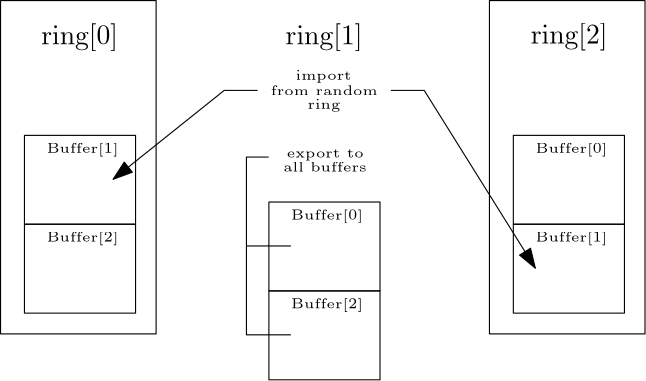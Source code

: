 <?xml version="1.0"?>
<!DOCTYPE ipe SYSTEM "ipe.dtd">
<ipe version="70218" creator="Ipe 7.2.28">
<info created="D:20250720230909" modified="D:20250720230909"/>
<ipestyle name="basic">
<symbol name="arrow/arc(spx)">
<path stroke="sym-stroke" fill="sym-stroke" pen="sym-pen">
0 0 m
-1 0.333 l
-1 -0.333 l
h
</path>
</symbol>
<symbol name="arrow/farc(spx)">
<path stroke="sym-stroke" fill="white" pen="sym-pen">
0 0 m
-1 0.333 l
-1 -0.333 l
h
</path>
</symbol>
<symbol name="arrow/ptarc(spx)">
<path stroke="sym-stroke" fill="sym-stroke" pen="sym-pen">
0 0 m
-1 0.333 l
-0.8 0 l
-1 -0.333 l
h
</path>
</symbol>
<symbol name="arrow/fptarc(spx)">
<path stroke="sym-stroke" fill="white" pen="sym-pen">
0 0 m
-1 0.333 l
-0.8 0 l
-1 -0.333 l
h
</path>
</symbol>
<symbol name="mark/circle(sx)" transformations="translations">
<path fill="sym-stroke">
0.6 0 0 0.6 0 0 e
0.4 0 0 0.4 0 0 e
</path>
</symbol>
<symbol name="mark/disk(sx)" transformations="translations">
<path fill="sym-stroke">
0.6 0 0 0.6 0 0 e
</path>
</symbol>
<symbol name="mark/fdisk(sfx)" transformations="translations">
<group>
<path fill="sym-fill">
0.5 0 0 0.5 0 0 e
</path>
<path fill="sym-stroke" fillrule="eofill">
0.6 0 0 0.6 0 0 e
0.4 0 0 0.4 0 0 e
</path>
</group>
</symbol>
<symbol name="mark/box(sx)" transformations="translations">
<path fill="sym-stroke" fillrule="eofill">
-0.6 -0.6 m
0.6 -0.6 l
0.6 0.6 l
-0.6 0.6 l
h
-0.4 -0.4 m
0.4 -0.4 l
0.4 0.4 l
-0.4 0.4 l
h
</path>
</symbol>
<symbol name="mark/square(sx)" transformations="translations">
<path fill="sym-stroke">
-0.6 -0.6 m
0.6 -0.6 l
0.6 0.6 l
-0.6 0.6 l
h
</path>
</symbol>
<symbol name="mark/fsquare(sfx)" transformations="translations">
<group>
<path fill="sym-fill">
-0.5 -0.5 m
0.5 -0.5 l
0.5 0.5 l
-0.5 0.5 l
h
</path>
<path fill="sym-stroke" fillrule="eofill">
-0.6 -0.6 m
0.6 -0.6 l
0.6 0.6 l
-0.6 0.6 l
h
-0.4 -0.4 m
0.4 -0.4 l
0.4 0.4 l
-0.4 0.4 l
h
</path>
</group>
</symbol>
<symbol name="mark/cross(sx)" transformations="translations">
<group>
<path fill="sym-stroke">
-0.43 -0.57 m
0.57 0.43 l
0.43 0.57 l
-0.57 -0.43 l
h
</path>
<path fill="sym-stroke">
-0.43 0.57 m
0.57 -0.43 l
0.43 -0.57 l
-0.57 0.43 l
h
</path>
</group>
</symbol>
<symbol name="arrow/fnormal(spx)">
<path stroke="sym-stroke" fill="white" pen="sym-pen">
0 0 m
-1 0.333 l
-1 -0.333 l
h
</path>
</symbol>
<symbol name="arrow/pointed(spx)">
<path stroke="sym-stroke" fill="sym-stroke" pen="sym-pen">
0 0 m
-1 0.333 l
-0.8 0 l
-1 -0.333 l
h
</path>
</symbol>
<symbol name="arrow/fpointed(spx)">
<path stroke="sym-stroke" fill="white" pen="sym-pen">
0 0 m
-1 0.333 l
-0.8 0 l
-1 -0.333 l
h
</path>
</symbol>
<symbol name="arrow/linear(spx)">
<path stroke="sym-stroke" pen="sym-pen">
-1 0.333 m
0 0 l
-1 -0.333 l
</path>
</symbol>
<symbol name="arrow/fdouble(spx)">
<path stroke="sym-stroke" fill="white" pen="sym-pen">
0 0 m
-1 0.333 l
-1 -0.333 l
h
-1 0 m
-2 0.333 l
-2 -0.333 l
h
</path>
</symbol>
<symbol name="arrow/double(spx)">
<path stroke="sym-stroke" fill="sym-stroke" pen="sym-pen">
0 0 m
-1 0.333 l
-1 -0.333 l
h
-1 0 m
-2 0.333 l
-2 -0.333 l
h
</path>
</symbol>
<symbol name="arrow/mid-normal(spx)">
<path stroke="sym-stroke" fill="sym-stroke" pen="sym-pen">
0.5 0 m
-0.5 0.333 l
-0.5 -0.333 l
h
</path>
</symbol>
<symbol name="arrow/mid-fnormal(spx)">
<path stroke="sym-stroke" fill="white" pen="sym-pen">
0.5 0 m
-0.5 0.333 l
-0.5 -0.333 l
h
</path>
</symbol>
<symbol name="arrow/mid-pointed(spx)">
<path stroke="sym-stroke" fill="sym-stroke" pen="sym-pen">
0.5 0 m
-0.5 0.333 l
-0.3 0 l
-0.5 -0.333 l
h
</path>
</symbol>
<symbol name="arrow/mid-fpointed(spx)">
<path stroke="sym-stroke" fill="white" pen="sym-pen">
0.5 0 m
-0.5 0.333 l
-0.3 0 l
-0.5 -0.333 l
h
</path>
</symbol>
<symbol name="arrow/mid-double(spx)">
<path stroke="sym-stroke" fill="sym-stroke" pen="sym-pen">
1 0 m
0 0.333 l
0 -0.333 l
h
0 0 m
-1 0.333 l
-1 -0.333 l
h
</path>
</symbol>
<symbol name="arrow/mid-fdouble(spx)">
<path stroke="sym-stroke" fill="white" pen="sym-pen">
1 0 m
0 0.333 l
0 -0.333 l
h
0 0 m
-1 0.333 l
-1 -0.333 l
h
</path>
</symbol>
<anglesize name="22.5 deg" value="22.5"/>
<anglesize name="30 deg" value="30"/>
<anglesize name="45 deg" value="45"/>
<anglesize name="60 deg" value="60"/>
<anglesize name="90 deg" value="90"/>
<arrowsize name="large" value="10"/>
<arrowsize name="small" value="5"/>
<arrowsize name="tiny" value="3"/>
<color name="blue" value="0 0 1"/>
<color name="brown" value="0.647 0.165 0.165"/>
<color name="darkblue" value="0 0 0.545"/>
<color name="darkcyan" value="0 0.545 0.545"/>
<color name="darkgray" value="0.663"/>
<color name="darkgreen" value="0 0.392 0"/>
<color name="darkmagenta" value="0.545 0 0.545"/>
<color name="darkorange" value="1 0.549 0"/>
<color name="darkred" value="0.545 0 0"/>
<color name="gold" value="1 0.843 0"/>
<color name="gray" value="0.745"/>
<color name="green" value="0 1 0"/>
<color name="lightblue" value="0.678 0.847 0.902"/>
<color name="lightcyan" value="0.878 1 1"/>
<color name="lightgray" value="0.827"/>
<color name="lightgreen" value="0.565 0.933 0.565"/>
<color name="lightyellow" value="1 1 0.878"/>
<color name="navy" value="0 0 0.502"/>
<color name="orange" value="1 0.647 0"/>
<color name="pink" value="1 0.753 0.796"/>
<color name="purple" value="0.627 0.125 0.941"/>
<color name="red" value="1 0 0"/>
<color name="seagreen" value="0.18 0.545 0.341"/>
<color name="turquoise" value="0.251 0.878 0.816"/>
<color name="violet" value="0.933 0.51 0.933"/>
<color name="yellow" value="1 1 0"/>
<dashstyle name="dash dot dotted" value="[4 2 1 2 1 2] 0"/>
<dashstyle name="dash dotted" value="[4 2 1 2] 0"/>
<dashstyle name="dashed" value="[4] 0"/>
<dashstyle name="dotted" value="[1 3] 0"/>
<gridsize name="10 pts (~3.5 mm)" value="10"/>
<gridsize name="14 pts (~5 mm)" value="14"/>
<gridsize name="16 pts (~6 mm)" value="16"/>
<gridsize name="20 pts (~7 mm)" value="20"/>
<gridsize name="28 pts (~10 mm)" value="28"/>
<gridsize name="32 pts (~12 mm)" value="32"/>
<gridsize name="4 pts" value="4"/>
<gridsize name="56 pts (~20 mm)" value="56"/>
<gridsize name="8 pts (~3 mm)" value="8"/>
<opacity name="10%" value="0.1"/>
<opacity name="30%" value="0.3"/>
<opacity name="50%" value="0.5"/>
<opacity name="75%" value="0.75"/>
<pen name="fat" value="1.2"/>
<pen name="heavier" value="0.8"/>
<pen name="ultrafat" value="2"/>
<symbolsize name="large" value="5"/>
<symbolsize name="small" value="2"/>
<symbolsize name="tiny" value="1.1"/>
<textsize name="Huge" value="\Huge"/>
<textsize name="LARGE" value="\LARGE"/>
<textsize name="Large" value="\Large"/>
<textsize name="footnote" value="\footnotesize"/>
<textsize name="huge" value="\huge"/>
<textsize name="large" value="\large"/>
<textsize name="script" value="\scriptsize"/>
<textsize name="small" value="\small"/>
<textsize name="tiny" value="\tiny"/>
<textstyle name="center" begin="\begin{center}" end="\end{center}"/>
<textstyle name="item" begin="\begin{itemize}\item{}" end="\end{itemize}"/>
<textstyle name="itemize" begin="\begin{itemize}" end="\end{itemize}"/>
<tiling name="falling" angle="-60" step="4" width="1"/>
<tiling name="rising" angle="30" step="4" width="1"/>
</ipestyle>
<page>
<layer name="alpha"/>
<view layers="alpha" active="alpha"/>
<text layer="alpha" matrix="0.666667 0 0 1.78125 149.418 -545.441" transformations="translations" pos="112 608" stroke="black" type="label" width="25.896" height="3.741" depth="1.24" valign="baseline" size="tiny">Buffer[0]</text>
<path matrix="1 0 0 1 96.0842 -64.1908" stroke="black">
120 608 m
120 576 l
160 576 l
160 608 l
h
</path>
<path matrix="1 0 0 1 56.0842 -96.1908" stroke="black">
160 608 m
160 576 l
200 576 l
200 608 l
h
</path>
<text matrix="0.666667 0 0 1.78125 149.417 -577.441" transformations="translations" pos="112 608" stroke="black" type="label" width="25.896" height="3.741" depth="1.24" valign="baseline" size="tiny">Buffer[2]</text>
<text matrix="1 0 0 1 6.10644 8.62743" transformations="translations" pos="216 592" stroke="black" type="label" width="27.702" height="7.473" depth="2.49" valign="baseline">ring[1]</text>
<text matrix="0.666667 0 0 1.78125 61.418 -521.441" transformations="translations" pos="112 608" stroke="black" type="label" width="25.896" height="3.741" depth="1.24" valign="baseline" size="tiny">Buffer[1]</text>
<path matrix="1 0 0 1 8.0842 -40.1908" stroke="black">
120 608 m
120 576 l
160 576 l
160 608 l
h
</path>
<path matrix="1 0 0 1 -31.9158 -72.1908" stroke="black">
160 608 m
160 576 l
200 576 l
200 608 l
h
</path>
<text matrix="0.666667 0 0 1.78125 61.417 -553.441" transformations="translations" pos="112 608" stroke="black" type="label" width="25.896" height="3.741" depth="1.24" valign="baseline" size="tiny">Buffer[2]</text>
<text matrix="1 0 0 1 -81.8936 8.62743" transformations="translations" pos="216 592" stroke="black" type="label" width="27.702" height="7.473" depth="2.49" valign="baseline">ring[0]</text>
<text matrix="0.666667 0 0 1.78125 237.418 -521.441" transformations="translations" pos="112 608" stroke="black" type="label" width="25.896" height="3.741" depth="1.24" valign="baseline" size="tiny">Buffer[0]</text>
<path matrix="1 0 0 1 184.084 -40.1908" stroke="black">
120 608 m
120 576 l
160 576 l
160 608 l
h
</path>
<path matrix="1 0 0 1 144.084 -72.1908" stroke="black">
160 608 m
160 576 l
200 576 l
200 608 l
h
</path>
<text matrix="0.666667 0 0 1.78125 237.417 -553.441" transformations="translations" pos="112 608" stroke="black" type="label" width="25.896" height="3.741" depth="1.24" valign="baseline" size="tiny">Buffer[1]</text>
<text matrix="1 0 0 1 94.3197 8.84069" transformations="translations" pos="216 592" stroke="black" type="label" width="27.702" height="7.473" depth="2.49" valign="baseline">ring[2]</text>
<text matrix="1 0 0 1 1.70614 3.83881" transformations="translations" pos="224 584" stroke="black" type="label" width="20.168" height="3.395" depth="0.96" valign="baseline" size="tiny">import</text>
<text matrix="1 0 0 1 -7.25142 -1.70601" transformations="translations" pos="224 584" stroke="black" type="label" width="38.502" height="3.459" depth="0" valign="baseline" size="tiny">from random</text>
<text matrix="1 0 0 1 5.97114 -6.61115" transformations="translations" pos="224 584" stroke="black" type="label" width="11.831" height="3.395" depth="0.96" valign="baseline" size="tiny">ring</text>
<path stroke="black" arrow="normal/normal">
212 584 m
200 584 l
160 552 l
</path>
<path stroke="black" arrow="normal/normal">
260 584 m
272 584 l
312 520 l
</path>
<path matrix="1 0 0 1 -88.518 0.34" stroke="black">
208 616 m
208 496 l
264 496 l
264 616 l
h
</path>
<path matrix="1 0 0 1 87.482 0.34" stroke="black">
208 616 m
208 496 l
264 496 l
264 616 l
h
</path>
<text matrix="1 0 0 1 -1.49287 -0.213267" transformations="translations" pos="224 560" stroke="black" type="label" width="27.744" height="3.072" depth="0.96" valign="baseline" size="tiny">export to</text>
<text matrix="1 0 0 1 -2.77247 -5.22753" transformations="translations" pos="224 560" stroke="black" type="label" width="30.061" height="3.459" depth="0" valign="baseline" size="tiny">all buffers</text>
<path stroke="black">
216 560 m
208 560 l
208 528 l
224 528 l
</path>
<path stroke="black">
208 528 m
208 496 l
224 496 l
</path>
</page>
</ipe>
